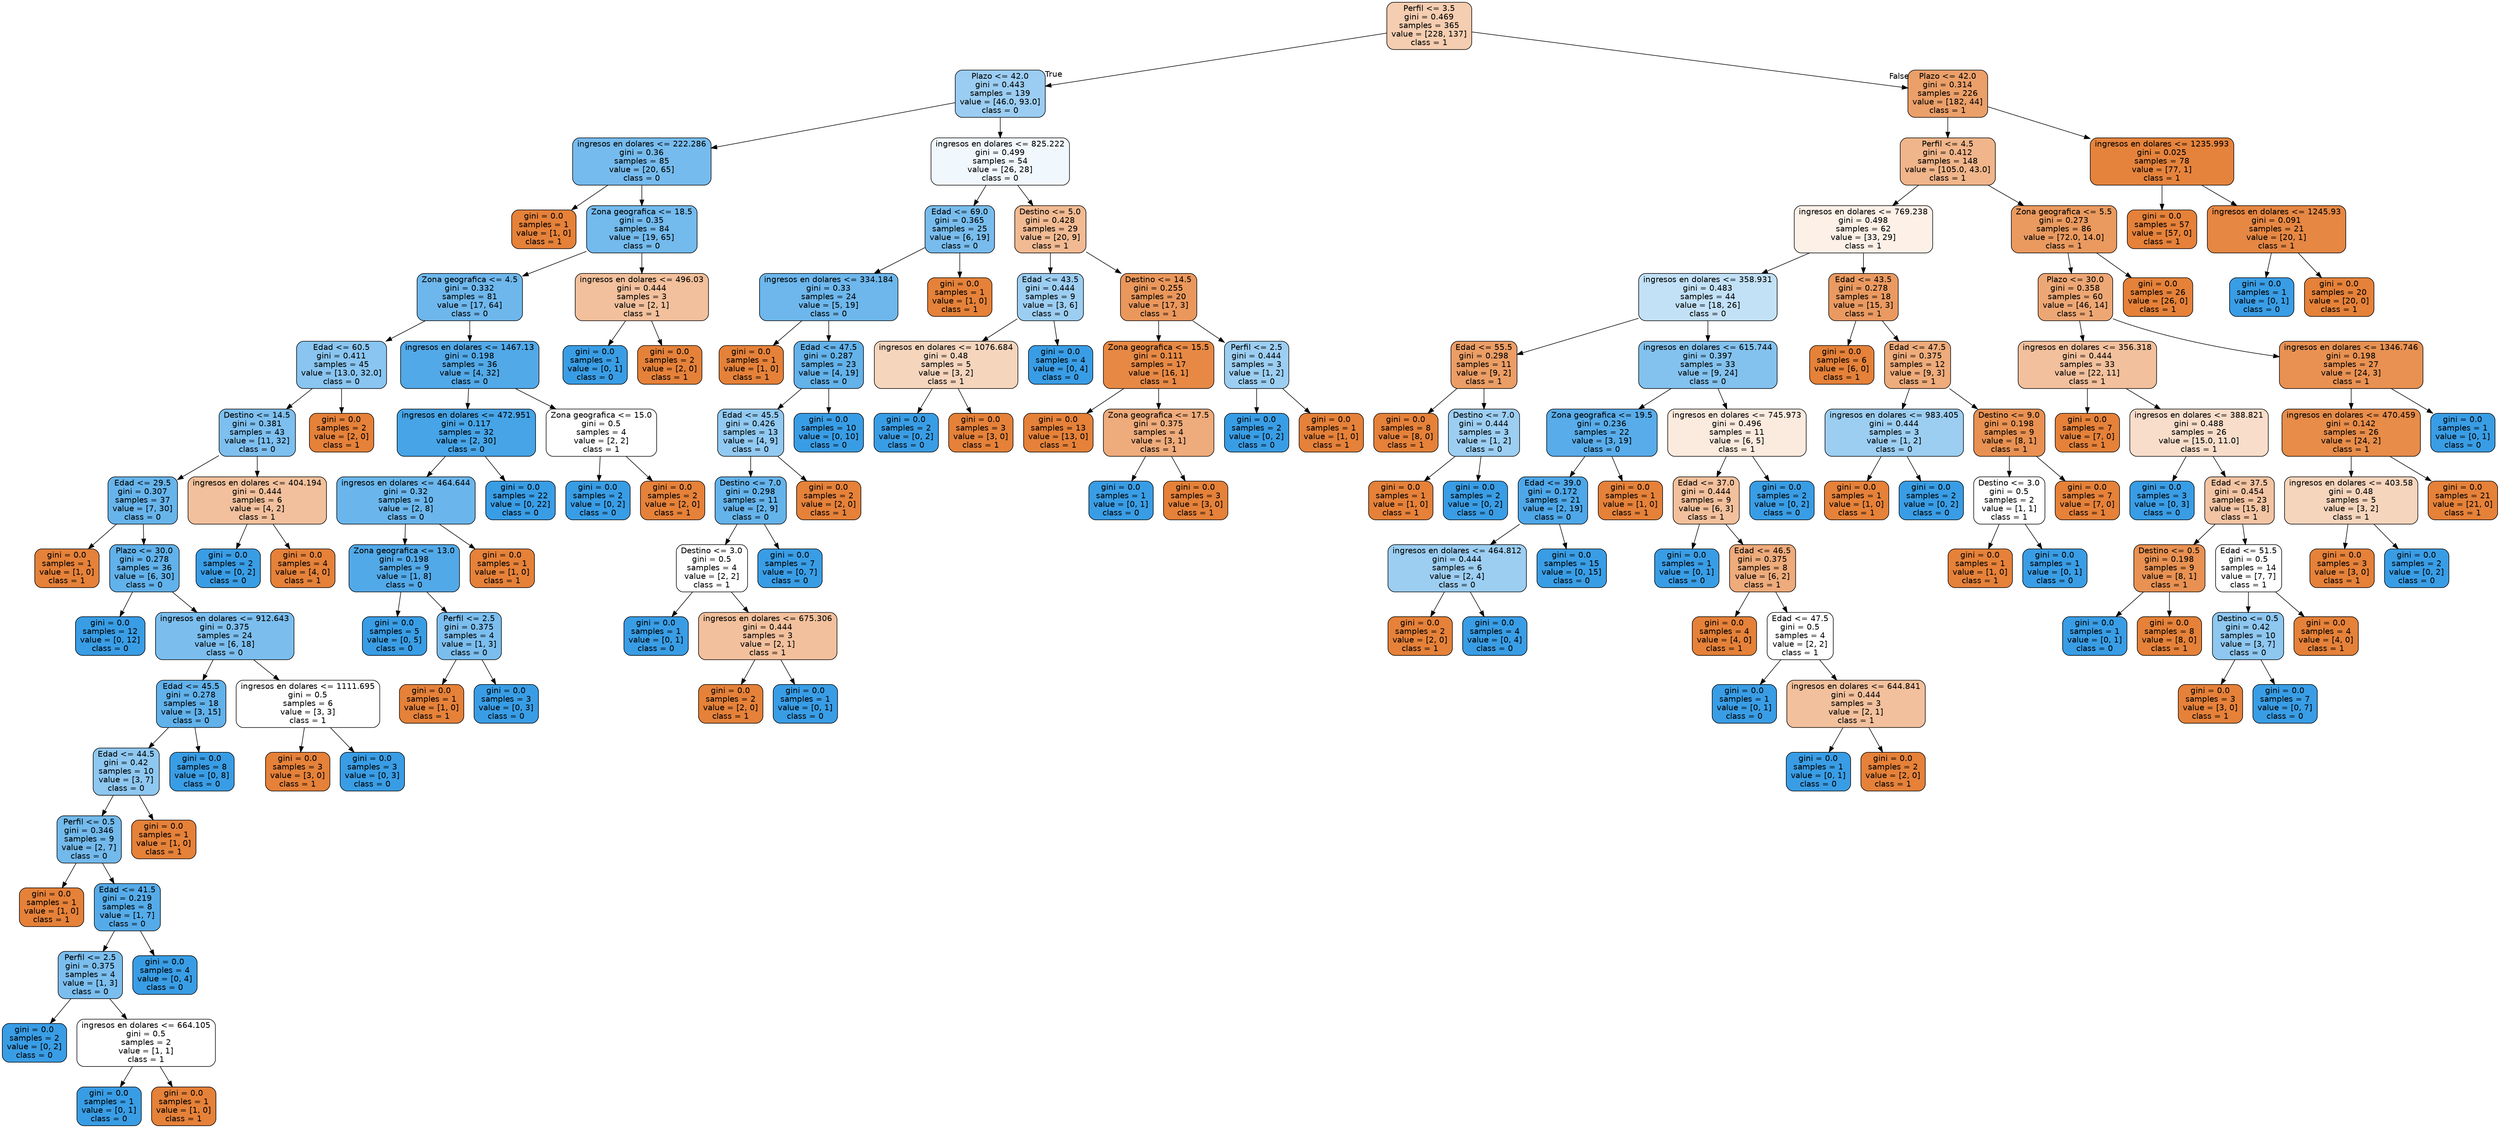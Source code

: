 digraph Tree {
node [shape=box, style="filled, rounded", color="black", fontname="helvetica"] ;
edge [fontname="helvetica"] ;
0 [label="Perfil <= 3.5\ngini = 0.469\nsamples = 365\nvalue = [228, 137]\nclass = 1", fillcolor="#f5cdb0"] ;
1 [label="Plazo <= 42.0\ngini = 0.443\nsamples = 139\nvalue = [46.0, 93.0]\nclass = 0", fillcolor="#9bcdf2"] ;
0 -> 1 [labeldistance=2.5, labelangle=45, headlabel="True"] ;
2 [label="ingresos en dolares <= 222.286\ngini = 0.36\nsamples = 85\nvalue = [20, 65]\nclass = 0", fillcolor="#76bbed"] ;
1 -> 2 ;
3 [label="gini = 0.0\nsamples = 1\nvalue = [1, 0]\nclass = 1", fillcolor="#e58139"] ;
2 -> 3 ;
4 [label="Zona geografica <= 18.5\ngini = 0.35\nsamples = 84\nvalue = [19, 65]\nclass = 0", fillcolor="#73baed"] ;
2 -> 4 ;
5 [label="Zona geografica <= 4.5\ngini = 0.332\nsamples = 81\nvalue = [17, 64]\nclass = 0", fillcolor="#6eb7ec"] ;
4 -> 5 ;
6 [label="Edad <= 60.5\ngini = 0.411\nsamples = 45\nvalue = [13.0, 32.0]\nclass = 0", fillcolor="#89c5f0"] ;
5 -> 6 ;
7 [label="Destino <= 14.5\ngini = 0.381\nsamples = 43\nvalue = [11, 32]\nclass = 0", fillcolor="#7dbfee"] ;
6 -> 7 ;
8 [label="Edad <= 29.5\ngini = 0.307\nsamples = 37\nvalue = [7, 30]\nclass = 0", fillcolor="#67b4eb"] ;
7 -> 8 ;
9 [label="gini = 0.0\nsamples = 1\nvalue = [1, 0]\nclass = 1", fillcolor="#e58139"] ;
8 -> 9 ;
10 [label="Plazo <= 30.0\ngini = 0.278\nsamples = 36\nvalue = [6, 30]\nclass = 0", fillcolor="#61b1ea"] ;
8 -> 10 ;
11 [label="gini = 0.0\nsamples = 12\nvalue = [0, 12]\nclass = 0", fillcolor="#399de5"] ;
10 -> 11 ;
12 [label="ingresos en dolares <= 912.643\ngini = 0.375\nsamples = 24\nvalue = [6, 18]\nclass = 0", fillcolor="#7bbeee"] ;
10 -> 12 ;
13 [label="Edad <= 45.5\ngini = 0.278\nsamples = 18\nvalue = [3, 15]\nclass = 0", fillcolor="#61b1ea"] ;
12 -> 13 ;
14 [label="Edad <= 44.5\ngini = 0.42\nsamples = 10\nvalue = [3, 7]\nclass = 0", fillcolor="#8ec7f0"] ;
13 -> 14 ;
15 [label="Perfil <= 0.5\ngini = 0.346\nsamples = 9\nvalue = [2, 7]\nclass = 0", fillcolor="#72b9ec"] ;
14 -> 15 ;
16 [label="gini = 0.0\nsamples = 1\nvalue = [1, 0]\nclass = 1", fillcolor="#e58139"] ;
15 -> 16 ;
17 [label="Edad <= 41.5\ngini = 0.219\nsamples = 8\nvalue = [1, 7]\nclass = 0", fillcolor="#55abe9"] ;
15 -> 17 ;
18 [label="Perfil <= 2.5\ngini = 0.375\nsamples = 4\nvalue = [1, 3]\nclass = 0", fillcolor="#7bbeee"] ;
17 -> 18 ;
19 [label="gini = 0.0\nsamples = 2\nvalue = [0, 2]\nclass = 0", fillcolor="#399de5"] ;
18 -> 19 ;
20 [label="ingresos en dolares <= 664.105\ngini = 0.5\nsamples = 2\nvalue = [1, 1]\nclass = 1", fillcolor="#ffffff"] ;
18 -> 20 ;
21 [label="gini = 0.0\nsamples = 1\nvalue = [0, 1]\nclass = 0", fillcolor="#399de5"] ;
20 -> 21 ;
22 [label="gini = 0.0\nsamples = 1\nvalue = [1, 0]\nclass = 1", fillcolor="#e58139"] ;
20 -> 22 ;
23 [label="gini = 0.0\nsamples = 4\nvalue = [0, 4]\nclass = 0", fillcolor="#399de5"] ;
17 -> 23 ;
24 [label="gini = 0.0\nsamples = 1\nvalue = [1, 0]\nclass = 1", fillcolor="#e58139"] ;
14 -> 24 ;
25 [label="gini = 0.0\nsamples = 8\nvalue = [0, 8]\nclass = 0", fillcolor="#399de5"] ;
13 -> 25 ;
26 [label="ingresos en dolares <= 1111.695\ngini = 0.5\nsamples = 6\nvalue = [3, 3]\nclass = 1", fillcolor="#ffffff"] ;
12 -> 26 ;
27 [label="gini = 0.0\nsamples = 3\nvalue = [3, 0]\nclass = 1", fillcolor="#e58139"] ;
26 -> 27 ;
28 [label="gini = 0.0\nsamples = 3\nvalue = [0, 3]\nclass = 0", fillcolor="#399de5"] ;
26 -> 28 ;
29 [label="ingresos en dolares <= 404.194\ngini = 0.444\nsamples = 6\nvalue = [4, 2]\nclass = 1", fillcolor="#f2c09c"] ;
7 -> 29 ;
30 [label="gini = 0.0\nsamples = 2\nvalue = [0, 2]\nclass = 0", fillcolor="#399de5"] ;
29 -> 30 ;
31 [label="gini = 0.0\nsamples = 4\nvalue = [4, 0]\nclass = 1", fillcolor="#e58139"] ;
29 -> 31 ;
32 [label="gini = 0.0\nsamples = 2\nvalue = [2, 0]\nclass = 1", fillcolor="#e58139"] ;
6 -> 32 ;
33 [label="ingresos en dolares <= 1467.13\ngini = 0.198\nsamples = 36\nvalue = [4, 32]\nclass = 0", fillcolor="#52a9e8"] ;
5 -> 33 ;
34 [label="ingresos en dolares <= 472.951\ngini = 0.117\nsamples = 32\nvalue = [2, 30]\nclass = 0", fillcolor="#46a4e7"] ;
33 -> 34 ;
35 [label="ingresos en dolares <= 464.644\ngini = 0.32\nsamples = 10\nvalue = [2, 8]\nclass = 0", fillcolor="#6ab6ec"] ;
34 -> 35 ;
36 [label="Zona geografica <= 13.0\ngini = 0.198\nsamples = 9\nvalue = [1, 8]\nclass = 0", fillcolor="#52a9e8"] ;
35 -> 36 ;
37 [label="gini = 0.0\nsamples = 5\nvalue = [0, 5]\nclass = 0", fillcolor="#399de5"] ;
36 -> 37 ;
38 [label="Perfil <= 2.5\ngini = 0.375\nsamples = 4\nvalue = [1, 3]\nclass = 0", fillcolor="#7bbeee"] ;
36 -> 38 ;
39 [label="gini = 0.0\nsamples = 1\nvalue = [1, 0]\nclass = 1", fillcolor="#e58139"] ;
38 -> 39 ;
40 [label="gini = 0.0\nsamples = 3\nvalue = [0, 3]\nclass = 0", fillcolor="#399de5"] ;
38 -> 40 ;
41 [label="gini = 0.0\nsamples = 1\nvalue = [1, 0]\nclass = 1", fillcolor="#e58139"] ;
35 -> 41 ;
42 [label="gini = 0.0\nsamples = 22\nvalue = [0, 22]\nclass = 0", fillcolor="#399de5"] ;
34 -> 42 ;
43 [label="Zona geografica <= 15.0\ngini = 0.5\nsamples = 4\nvalue = [2, 2]\nclass = 1", fillcolor="#ffffff"] ;
33 -> 43 ;
44 [label="gini = 0.0\nsamples = 2\nvalue = [0, 2]\nclass = 0", fillcolor="#399de5"] ;
43 -> 44 ;
45 [label="gini = 0.0\nsamples = 2\nvalue = [2, 0]\nclass = 1", fillcolor="#e58139"] ;
43 -> 45 ;
46 [label="ingresos en dolares <= 496.03\ngini = 0.444\nsamples = 3\nvalue = [2, 1]\nclass = 1", fillcolor="#f2c09c"] ;
4 -> 46 ;
47 [label="gini = 0.0\nsamples = 1\nvalue = [0, 1]\nclass = 0", fillcolor="#399de5"] ;
46 -> 47 ;
48 [label="gini = 0.0\nsamples = 2\nvalue = [2, 0]\nclass = 1", fillcolor="#e58139"] ;
46 -> 48 ;
49 [label="ingresos en dolares <= 825.222\ngini = 0.499\nsamples = 54\nvalue = [26, 28]\nclass = 0", fillcolor="#f1f8fd"] ;
1 -> 49 ;
50 [label="Edad <= 69.0\ngini = 0.365\nsamples = 25\nvalue = [6, 19]\nclass = 0", fillcolor="#78bced"] ;
49 -> 50 ;
51 [label="ingresos en dolares <= 334.184\ngini = 0.33\nsamples = 24\nvalue = [5, 19]\nclass = 0", fillcolor="#6db7ec"] ;
50 -> 51 ;
52 [label="gini = 0.0\nsamples = 1\nvalue = [1, 0]\nclass = 1", fillcolor="#e58139"] ;
51 -> 52 ;
53 [label="Edad <= 47.5\ngini = 0.287\nsamples = 23\nvalue = [4, 19]\nclass = 0", fillcolor="#63b2ea"] ;
51 -> 53 ;
54 [label="Edad <= 45.5\ngini = 0.426\nsamples = 13\nvalue = [4, 9]\nclass = 0", fillcolor="#91c9f1"] ;
53 -> 54 ;
55 [label="Destino <= 7.0\ngini = 0.298\nsamples = 11\nvalue = [2, 9]\nclass = 0", fillcolor="#65b3eb"] ;
54 -> 55 ;
56 [label="Destino <= 3.0\ngini = 0.5\nsamples = 4\nvalue = [2, 2]\nclass = 1", fillcolor="#ffffff"] ;
55 -> 56 ;
57 [label="gini = 0.0\nsamples = 1\nvalue = [0, 1]\nclass = 0", fillcolor="#399de5"] ;
56 -> 57 ;
58 [label="ingresos en dolares <= 675.306\ngini = 0.444\nsamples = 3\nvalue = [2, 1]\nclass = 1", fillcolor="#f2c09c"] ;
56 -> 58 ;
59 [label="gini = 0.0\nsamples = 2\nvalue = [2, 0]\nclass = 1", fillcolor="#e58139"] ;
58 -> 59 ;
60 [label="gini = 0.0\nsamples = 1\nvalue = [0, 1]\nclass = 0", fillcolor="#399de5"] ;
58 -> 60 ;
61 [label="gini = 0.0\nsamples = 7\nvalue = [0, 7]\nclass = 0", fillcolor="#399de5"] ;
55 -> 61 ;
62 [label="gini = 0.0\nsamples = 2\nvalue = [2, 0]\nclass = 1", fillcolor="#e58139"] ;
54 -> 62 ;
63 [label="gini = 0.0\nsamples = 10\nvalue = [0, 10]\nclass = 0", fillcolor="#399de5"] ;
53 -> 63 ;
64 [label="gini = 0.0\nsamples = 1\nvalue = [1, 0]\nclass = 1", fillcolor="#e58139"] ;
50 -> 64 ;
65 [label="Destino <= 5.0\ngini = 0.428\nsamples = 29\nvalue = [20, 9]\nclass = 1", fillcolor="#f1ba92"] ;
49 -> 65 ;
66 [label="Edad <= 43.5\ngini = 0.444\nsamples = 9\nvalue = [3, 6]\nclass = 0", fillcolor="#9ccef2"] ;
65 -> 66 ;
67 [label="ingresos en dolares <= 1076.684\ngini = 0.48\nsamples = 5\nvalue = [3, 2]\nclass = 1", fillcolor="#f6d5bd"] ;
66 -> 67 ;
68 [label="gini = 0.0\nsamples = 2\nvalue = [0, 2]\nclass = 0", fillcolor="#399de5"] ;
67 -> 68 ;
69 [label="gini = 0.0\nsamples = 3\nvalue = [3, 0]\nclass = 1", fillcolor="#e58139"] ;
67 -> 69 ;
70 [label="gini = 0.0\nsamples = 4\nvalue = [0, 4]\nclass = 0", fillcolor="#399de5"] ;
66 -> 70 ;
71 [label="Destino <= 14.5\ngini = 0.255\nsamples = 20\nvalue = [17, 3]\nclass = 1", fillcolor="#ea975c"] ;
65 -> 71 ;
72 [label="Zona geografica <= 15.5\ngini = 0.111\nsamples = 17\nvalue = [16, 1]\nclass = 1", fillcolor="#e78945"] ;
71 -> 72 ;
73 [label="gini = 0.0\nsamples = 13\nvalue = [13, 0]\nclass = 1", fillcolor="#e58139"] ;
72 -> 73 ;
74 [label="Zona geografica <= 17.5\ngini = 0.375\nsamples = 4\nvalue = [3, 1]\nclass = 1", fillcolor="#eeab7b"] ;
72 -> 74 ;
75 [label="gini = 0.0\nsamples = 1\nvalue = [0, 1]\nclass = 0", fillcolor="#399de5"] ;
74 -> 75 ;
76 [label="gini = 0.0\nsamples = 3\nvalue = [3, 0]\nclass = 1", fillcolor="#e58139"] ;
74 -> 76 ;
77 [label="Perfil <= 2.5\ngini = 0.444\nsamples = 3\nvalue = [1, 2]\nclass = 0", fillcolor="#9ccef2"] ;
71 -> 77 ;
78 [label="gini = 0.0\nsamples = 2\nvalue = [0, 2]\nclass = 0", fillcolor="#399de5"] ;
77 -> 78 ;
79 [label="gini = 0.0\nsamples = 1\nvalue = [1, 0]\nclass = 1", fillcolor="#e58139"] ;
77 -> 79 ;
80 [label="Plazo <= 42.0\ngini = 0.314\nsamples = 226\nvalue = [182, 44]\nclass = 1", fillcolor="#eb9f69"] ;
0 -> 80 [labeldistance=2.5, labelangle=-45, headlabel="False"] ;
81 [label="Perfil <= 4.5\ngini = 0.412\nsamples = 148\nvalue = [105.0, 43.0]\nclass = 1", fillcolor="#f0b58a"] ;
80 -> 81 ;
82 [label="ingresos en dolares <= 769.238\ngini = 0.498\nsamples = 62\nvalue = [33, 29]\nclass = 1", fillcolor="#fcf0e7"] ;
81 -> 82 ;
83 [label="ingresos en dolares <= 358.931\ngini = 0.483\nsamples = 44\nvalue = [18, 26]\nclass = 0", fillcolor="#c2e1f7"] ;
82 -> 83 ;
84 [label="Edad <= 55.5\ngini = 0.298\nsamples = 11\nvalue = [9, 2]\nclass = 1", fillcolor="#eb9d65"] ;
83 -> 84 ;
85 [label="gini = 0.0\nsamples = 8\nvalue = [8, 0]\nclass = 1", fillcolor="#e58139"] ;
84 -> 85 ;
86 [label="Destino <= 7.0\ngini = 0.444\nsamples = 3\nvalue = [1, 2]\nclass = 0", fillcolor="#9ccef2"] ;
84 -> 86 ;
87 [label="gini = 0.0\nsamples = 1\nvalue = [1, 0]\nclass = 1", fillcolor="#e58139"] ;
86 -> 87 ;
88 [label="gini = 0.0\nsamples = 2\nvalue = [0, 2]\nclass = 0", fillcolor="#399de5"] ;
86 -> 88 ;
89 [label="ingresos en dolares <= 615.744\ngini = 0.397\nsamples = 33\nvalue = [9, 24]\nclass = 0", fillcolor="#83c2ef"] ;
83 -> 89 ;
90 [label="Zona geografica <= 19.5\ngini = 0.236\nsamples = 22\nvalue = [3, 19]\nclass = 0", fillcolor="#58ace9"] ;
89 -> 90 ;
91 [label="Edad <= 39.0\ngini = 0.172\nsamples = 21\nvalue = [2, 19]\nclass = 0", fillcolor="#4ea7e8"] ;
90 -> 91 ;
92 [label="ingresos en dolares <= 464.812\ngini = 0.444\nsamples = 6\nvalue = [2, 4]\nclass = 0", fillcolor="#9ccef2"] ;
91 -> 92 ;
93 [label="gini = 0.0\nsamples = 2\nvalue = [2, 0]\nclass = 1", fillcolor="#e58139"] ;
92 -> 93 ;
94 [label="gini = 0.0\nsamples = 4\nvalue = [0, 4]\nclass = 0", fillcolor="#399de5"] ;
92 -> 94 ;
95 [label="gini = 0.0\nsamples = 15\nvalue = [0, 15]\nclass = 0", fillcolor="#399de5"] ;
91 -> 95 ;
96 [label="gini = 0.0\nsamples = 1\nvalue = [1, 0]\nclass = 1", fillcolor="#e58139"] ;
90 -> 96 ;
97 [label="ingresos en dolares <= 745.973\ngini = 0.496\nsamples = 11\nvalue = [6, 5]\nclass = 1", fillcolor="#fbeade"] ;
89 -> 97 ;
98 [label="Edad <= 37.0\ngini = 0.444\nsamples = 9\nvalue = [6, 3]\nclass = 1", fillcolor="#f2c09c"] ;
97 -> 98 ;
99 [label="gini = 0.0\nsamples = 1\nvalue = [0, 1]\nclass = 0", fillcolor="#399de5"] ;
98 -> 99 ;
100 [label="Edad <= 46.5\ngini = 0.375\nsamples = 8\nvalue = [6, 2]\nclass = 1", fillcolor="#eeab7b"] ;
98 -> 100 ;
101 [label="gini = 0.0\nsamples = 4\nvalue = [4, 0]\nclass = 1", fillcolor="#e58139"] ;
100 -> 101 ;
102 [label="Edad <= 47.5\ngini = 0.5\nsamples = 4\nvalue = [2, 2]\nclass = 1", fillcolor="#ffffff"] ;
100 -> 102 ;
103 [label="gini = 0.0\nsamples = 1\nvalue = [0, 1]\nclass = 0", fillcolor="#399de5"] ;
102 -> 103 ;
104 [label="ingresos en dolares <= 644.841\ngini = 0.444\nsamples = 3\nvalue = [2, 1]\nclass = 1", fillcolor="#f2c09c"] ;
102 -> 104 ;
105 [label="gini = 0.0\nsamples = 1\nvalue = [0, 1]\nclass = 0", fillcolor="#399de5"] ;
104 -> 105 ;
106 [label="gini = 0.0\nsamples = 2\nvalue = [2, 0]\nclass = 1", fillcolor="#e58139"] ;
104 -> 106 ;
107 [label="gini = 0.0\nsamples = 2\nvalue = [0, 2]\nclass = 0", fillcolor="#399de5"] ;
97 -> 107 ;
108 [label="Edad <= 43.5\ngini = 0.278\nsamples = 18\nvalue = [15, 3]\nclass = 1", fillcolor="#ea9a61"] ;
82 -> 108 ;
109 [label="gini = 0.0\nsamples = 6\nvalue = [6, 0]\nclass = 1", fillcolor="#e58139"] ;
108 -> 109 ;
110 [label="Edad <= 47.5\ngini = 0.375\nsamples = 12\nvalue = [9, 3]\nclass = 1", fillcolor="#eeab7b"] ;
108 -> 110 ;
111 [label="ingresos en dolares <= 983.405\ngini = 0.444\nsamples = 3\nvalue = [1, 2]\nclass = 0", fillcolor="#9ccef2"] ;
110 -> 111 ;
112 [label="gini = 0.0\nsamples = 1\nvalue = [1, 0]\nclass = 1", fillcolor="#e58139"] ;
111 -> 112 ;
113 [label="gini = 0.0\nsamples = 2\nvalue = [0, 2]\nclass = 0", fillcolor="#399de5"] ;
111 -> 113 ;
114 [label="Destino <= 9.0\ngini = 0.198\nsamples = 9\nvalue = [8, 1]\nclass = 1", fillcolor="#e89152"] ;
110 -> 114 ;
115 [label="Destino <= 3.0\ngini = 0.5\nsamples = 2\nvalue = [1, 1]\nclass = 1", fillcolor="#ffffff"] ;
114 -> 115 ;
116 [label="gini = 0.0\nsamples = 1\nvalue = [1, 0]\nclass = 1", fillcolor="#e58139"] ;
115 -> 116 ;
117 [label="gini = 0.0\nsamples = 1\nvalue = [0, 1]\nclass = 0", fillcolor="#399de5"] ;
115 -> 117 ;
118 [label="gini = 0.0\nsamples = 7\nvalue = [7, 0]\nclass = 1", fillcolor="#e58139"] ;
114 -> 118 ;
119 [label="Zona geografica <= 5.5\ngini = 0.273\nsamples = 86\nvalue = [72.0, 14.0]\nclass = 1", fillcolor="#ea9a5f"] ;
81 -> 119 ;
120 [label="Plazo <= 30.0\ngini = 0.358\nsamples = 60\nvalue = [46, 14]\nclass = 1", fillcolor="#eda775"] ;
119 -> 120 ;
121 [label="ingresos en dolares <= 356.318\ngini = 0.444\nsamples = 33\nvalue = [22, 11]\nclass = 1", fillcolor="#f2c09c"] ;
120 -> 121 ;
122 [label="gini = 0.0\nsamples = 7\nvalue = [7, 0]\nclass = 1", fillcolor="#e58139"] ;
121 -> 122 ;
123 [label="ingresos en dolares <= 388.821\ngini = 0.488\nsamples = 26\nvalue = [15.0, 11.0]\nclass = 1", fillcolor="#f8ddca"] ;
121 -> 123 ;
124 [label="gini = 0.0\nsamples = 3\nvalue = [0, 3]\nclass = 0", fillcolor="#399de5"] ;
123 -> 124 ;
125 [label="Edad <= 37.5\ngini = 0.454\nsamples = 23\nvalue = [15, 8]\nclass = 1", fillcolor="#f3c4a3"] ;
123 -> 125 ;
126 [label="Destino <= 0.5\ngini = 0.198\nsamples = 9\nvalue = [8, 1]\nclass = 1", fillcolor="#e89152"] ;
125 -> 126 ;
127 [label="gini = 0.0\nsamples = 1\nvalue = [0, 1]\nclass = 0", fillcolor="#399de5"] ;
126 -> 127 ;
128 [label="gini = 0.0\nsamples = 8\nvalue = [8, 0]\nclass = 1", fillcolor="#e58139"] ;
126 -> 128 ;
129 [label="Edad <= 51.5\ngini = 0.5\nsamples = 14\nvalue = [7, 7]\nclass = 1", fillcolor="#ffffff"] ;
125 -> 129 ;
130 [label="Destino <= 0.5\ngini = 0.42\nsamples = 10\nvalue = [3, 7]\nclass = 0", fillcolor="#8ec7f0"] ;
129 -> 130 ;
131 [label="gini = 0.0\nsamples = 3\nvalue = [3, 0]\nclass = 1", fillcolor="#e58139"] ;
130 -> 131 ;
132 [label="gini = 0.0\nsamples = 7\nvalue = [0, 7]\nclass = 0", fillcolor="#399de5"] ;
130 -> 132 ;
133 [label="gini = 0.0\nsamples = 4\nvalue = [4, 0]\nclass = 1", fillcolor="#e58139"] ;
129 -> 133 ;
134 [label="ingresos en dolares <= 1346.746\ngini = 0.198\nsamples = 27\nvalue = [24, 3]\nclass = 1", fillcolor="#e89152"] ;
120 -> 134 ;
135 [label="ingresos en dolares <= 470.459\ngini = 0.142\nsamples = 26\nvalue = [24, 2]\nclass = 1", fillcolor="#e78c49"] ;
134 -> 135 ;
136 [label="ingresos en dolares <= 403.58\ngini = 0.48\nsamples = 5\nvalue = [3, 2]\nclass = 1", fillcolor="#f6d5bd"] ;
135 -> 136 ;
137 [label="gini = 0.0\nsamples = 3\nvalue = [3, 0]\nclass = 1", fillcolor="#e58139"] ;
136 -> 137 ;
138 [label="gini = 0.0\nsamples = 2\nvalue = [0, 2]\nclass = 0", fillcolor="#399de5"] ;
136 -> 138 ;
139 [label="gini = 0.0\nsamples = 21\nvalue = [21, 0]\nclass = 1", fillcolor="#e58139"] ;
135 -> 139 ;
140 [label="gini = 0.0\nsamples = 1\nvalue = [0, 1]\nclass = 0", fillcolor="#399de5"] ;
134 -> 140 ;
141 [label="gini = 0.0\nsamples = 26\nvalue = [26, 0]\nclass = 1", fillcolor="#e58139"] ;
119 -> 141 ;
142 [label="ingresos en dolares <= 1235.993\ngini = 0.025\nsamples = 78\nvalue = [77, 1]\nclass = 1", fillcolor="#e5833c"] ;
80 -> 142 ;
143 [label="gini = 0.0\nsamples = 57\nvalue = [57, 0]\nclass = 1", fillcolor="#e58139"] ;
142 -> 143 ;
144 [label="ingresos en dolares <= 1245.93\ngini = 0.091\nsamples = 21\nvalue = [20, 1]\nclass = 1", fillcolor="#e68743"] ;
142 -> 144 ;
145 [label="gini = 0.0\nsamples = 1\nvalue = [0, 1]\nclass = 0", fillcolor="#399de5"] ;
144 -> 145 ;
146 [label="gini = 0.0\nsamples = 20\nvalue = [20, 0]\nclass = 1", fillcolor="#e58139"] ;
144 -> 146 ;
}